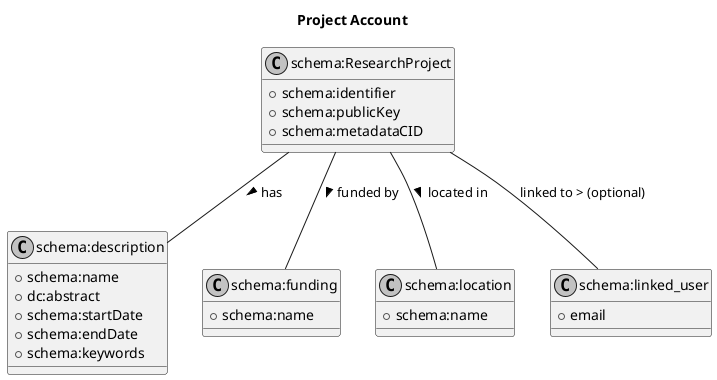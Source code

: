 @startuml

title Project Account
skinparam monochrome true

top to bottom direction


' Define Research Project entity
class "schema:ResearchProject" {
    + schema:identifier
    + schema:publicKey
    + schema:metadataCID
}

' Define Description entity
class "schema:description" {
    + schema:name
    + dc:abstract
    + schema:startDate
    + schema:endDate
    + schema:keywords
}

' Define Funding Organization entity
class "schema:funding" {
    + schema:name
}

' Define Location entity
class "schema:location" {
    + schema:name
}

' Define Linked User entity (optional)
class "schema:linked_user" {
    + email
}

' Define Relationships
"schema:ResearchProject" -- "schema:description" : has >
"schema:ResearchProject" -- "schema:funding" : funded by >
"schema:ResearchProject" -- "schema:location" : located in >
"schema:ResearchProject" -- "schema:linked_user" : linked to > (optional)

@enduml
